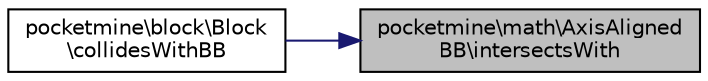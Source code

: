 digraph "pocketmine\math\AxisAlignedBB\intersectsWith"
{
 // INTERACTIVE_SVG=YES
 // LATEX_PDF_SIZE
  edge [fontname="Helvetica",fontsize="10",labelfontname="Helvetica",labelfontsize="10"];
  node [fontname="Helvetica",fontsize="10",shape=record];
  rankdir="RL";
  Node1 [label="pocketmine\\math\\AxisAligned\lBB\\intersectsWith",height=0.2,width=0.4,color="black", fillcolor="grey75", style="filled", fontcolor="black",tooltip=" "];
  Node1 -> Node2 [dir="back",color="midnightblue",fontsize="10",style="solid",fontname="Helvetica"];
  Node2 [label="pocketmine\\block\\Block\l\\collidesWithBB",height=0.2,width=0.4,color="black", fillcolor="white", style="filled",URL="$d7/d27/classpocketmine_1_1block_1_1_block.html#a912c0f3a42aefc049e119f931a2ec86e",tooltip=" "];
}
